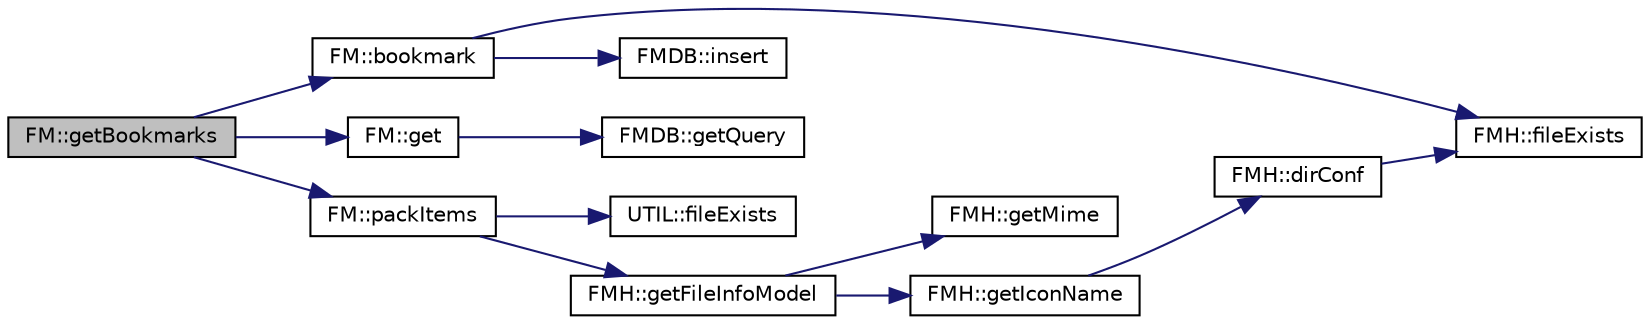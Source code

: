 digraph "FM::getBookmarks"
{
 // INTERACTIVE_SVG=YES
 // LATEX_PDF_SIZE
  edge [fontname="Helvetica",fontsize="10",labelfontname="Helvetica",labelfontsize="10"];
  node [fontname="Helvetica",fontsize="10",shape=record];
  rankdir="LR";
  Node194 [label="FM::getBookmarks",height=0.2,width=0.4,color="black", fillcolor="grey75", style="filled", fontcolor="black",tooltip=" "];
  Node194 -> Node195 [color="midnightblue",fontsize="10",style="solid",fontname="Helvetica"];
  Node195 [label="FM::bookmark",height=0.2,width=0.4,color="black", fillcolor="white", style="filled",URL="$class_f_m.html#a14d0a34d3377a2932245f47ac50437c1",tooltip=" "];
  Node195 -> Node196 [color="midnightblue",fontsize="10",style="solid",fontname="Helvetica"];
  Node196 [label="FMH::fileExists",height=0.2,width=0.4,color="black", fillcolor="white", style="filled",URL="$namespace_f_m_h.html#a96fb85b0283389ba71e8a20daeab400f",tooltip=" "];
  Node195 -> Node197 [color="midnightblue",fontsize="10",style="solid",fontname="Helvetica"];
  Node197 [label="FMDB::insert",height=0.2,width=0.4,color="black", fillcolor="white", style="filled",URL="$class_f_m_d_b.html#afc495c661d1e3d4305daf8380d027c59",tooltip=" "];
  Node194 -> Node198 [color="midnightblue",fontsize="10",style="solid",fontname="Helvetica"];
  Node198 [label="FM::get",height=0.2,width=0.4,color="black", fillcolor="white", style="filled",URL="$class_f_m.html#a8d5fbc7b4e91a588e0b84d01ca221def",tooltip=" "];
  Node198 -> Node199 [color="midnightblue",fontsize="10",style="solid",fontname="Helvetica"];
  Node199 [label="FMDB::getQuery",height=0.2,width=0.4,color="black", fillcolor="white", style="filled",URL="$class_f_m_d_b.html#add4db2d5a6ea1f0cda68a3310a5e4371",tooltip=" "];
  Node194 -> Node200 [color="midnightblue",fontsize="10",style="solid",fontname="Helvetica"];
  Node200 [label="FM::packItems",height=0.2,width=0.4,color="black", fillcolor="white", style="filled",URL="$class_f_m.html#adef3e821a8b8bea88fce75e8b7c2a265",tooltip=" "];
  Node200 -> Node201 [color="midnightblue",fontsize="10",style="solid",fontname="Helvetica"];
  Node201 [label="UTIL::fileExists",height=0.2,width=0.4,color="black", fillcolor="white", style="filled",URL="$namespace_u_t_i_l.html#ac943f29fc308bd3396df8849df657ab6",tooltip=" "];
  Node200 -> Node202 [color="midnightblue",fontsize="10",style="solid",fontname="Helvetica"];
  Node202 [label="FMH::getFileInfoModel",height=0.2,width=0.4,color="black", fillcolor="white", style="filled",URL="$namespace_f_m_h.html#ac748bdab6e71b54b5817eee0ab5f63ed",tooltip=" "];
  Node202 -> Node203 [color="midnightblue",fontsize="10",style="solid",fontname="Helvetica"];
  Node203 [label="FMH::getMime",height=0.2,width=0.4,color="black", fillcolor="white", style="filled",URL="$namespace_f_m_h.html#ae5ec7c16319a70d5e440e697c1f77302",tooltip=" "];
  Node202 -> Node204 [color="midnightblue",fontsize="10",style="solid",fontname="Helvetica"];
  Node204 [label="FMH::getIconName",height=0.2,width=0.4,color="black", fillcolor="white", style="filled",URL="$namespace_f_m_h.html#ab081b4a8e2faedbe025f94fa44113bac",tooltip=" "];
  Node204 -> Node205 [color="midnightblue",fontsize="10",style="solid",fontname="Helvetica"];
  Node205 [label="FMH::dirConf",height=0.2,width=0.4,color="black", fillcolor="white", style="filled",URL="$namespace_f_m_h.html#a1b405335d77e0369742dde8540bc7add",tooltip=" "];
  Node205 -> Node196 [color="midnightblue",fontsize="10",style="solid",fontname="Helvetica"];
}
